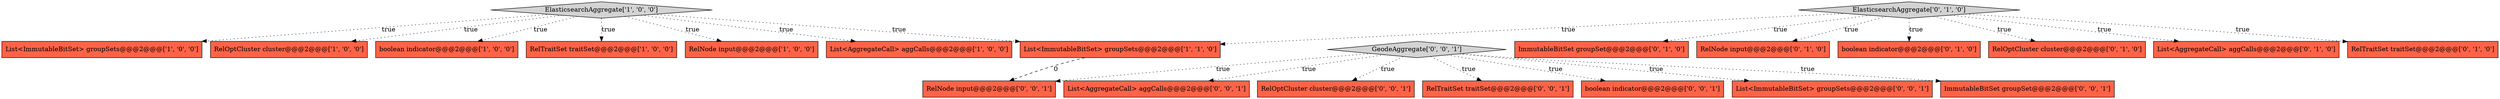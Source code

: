 digraph {
0 [style = filled, label = "List<ImmutableBitSet> groupSets@@@2@@@['1', '0', '0']", fillcolor = tomato, shape = box image = "AAA0AAABBB1BBB"];
5 [style = filled, label = "RelOptCluster cluster@@@2@@@['1', '0', '0']", fillcolor = tomato, shape = box image = "AAA0AAABBB1BBB"];
10 [style = filled, label = "ImmutableBitSet groupSet@@@2@@@['0', '1', '0']", fillcolor = tomato, shape = box image = "AAA0AAABBB2BBB"];
14 [style = filled, label = "RelNode input@@@2@@@['0', '1', '0']", fillcolor = tomato, shape = box image = "AAA0AAABBB2BBB"];
6 [style = filled, label = "boolean indicator@@@2@@@['1', '0', '0']", fillcolor = tomato, shape = box image = "AAA0AAABBB1BBB"];
11 [style = filled, label = "boolean indicator@@@2@@@['0', '1', '0']", fillcolor = tomato, shape = box image = "AAA0AAABBB2BBB"];
21 [style = filled, label = "ImmutableBitSet groupSet@@@2@@@['0', '0', '1']", fillcolor = tomato, shape = box image = "AAA0AAABBB3BBB"];
1 [style = filled, label = "RelTraitSet traitSet@@@2@@@['1', '0', '0']", fillcolor = tomato, shape = box image = "AAA0AAABBB1BBB"];
4 [style = filled, label = "ElasticsearchAggregate['1', '0', '0']", fillcolor = lightgray, shape = diamond image = "AAA0AAABBB1BBB"];
9 [style = filled, label = "RelOptCluster cluster@@@2@@@['0', '1', '0']", fillcolor = tomato, shape = box image = "AAA0AAABBB2BBB"];
17 [style = filled, label = "List<AggregateCall> aggCalls@@@2@@@['0', '0', '1']", fillcolor = tomato, shape = box image = "AAA0AAABBB3BBB"];
12 [style = filled, label = "List<AggregateCall> aggCalls@@@2@@@['0', '1', '0']", fillcolor = tomato, shape = box image = "AAA0AAABBB2BBB"];
2 [style = filled, label = "RelNode input@@@2@@@['1', '0', '0']", fillcolor = tomato, shape = box image = "AAA0AAABBB1BBB"];
15 [style = filled, label = "RelOptCluster cluster@@@2@@@['0', '0', '1']", fillcolor = tomato, shape = box image = "AAA0AAABBB3BBB"];
20 [style = filled, label = "GeodeAggregate['0', '0', '1']", fillcolor = lightgray, shape = diamond image = "AAA0AAABBB3BBB"];
7 [style = filled, label = "List<ImmutableBitSet> groupSets@@@2@@@['1', '1', '0']", fillcolor = tomato, shape = box image = "AAA0AAABBB1BBB"];
8 [style = filled, label = "RelTraitSet traitSet@@@2@@@['0', '1', '0']", fillcolor = tomato, shape = box image = "AAA0AAABBB2BBB"];
13 [style = filled, label = "ElasticsearchAggregate['0', '1', '0']", fillcolor = lightgray, shape = diamond image = "AAA0AAABBB2BBB"];
22 [style = filled, label = "RelNode input@@@2@@@['0', '0', '1']", fillcolor = tomato, shape = box image = "AAA0AAABBB3BBB"];
18 [style = filled, label = "RelTraitSet traitSet@@@2@@@['0', '0', '1']", fillcolor = tomato, shape = box image = "AAA0AAABBB3BBB"];
3 [style = filled, label = "List<AggregateCall> aggCalls@@@2@@@['1', '0', '0']", fillcolor = tomato, shape = box image = "AAA0AAABBB1BBB"];
19 [style = filled, label = "boolean indicator@@@2@@@['0', '0', '1']", fillcolor = tomato, shape = box image = "AAA0AAABBB3BBB"];
16 [style = filled, label = "List<ImmutableBitSet> groupSets@@@2@@@['0', '0', '1']", fillcolor = tomato, shape = box image = "AAA0AAABBB3BBB"];
4->3 [style = dotted, label="true"];
20->21 [style = dotted, label="true"];
20->18 [style = dotted, label="true"];
4->7 [style = dotted, label="true"];
13->11 [style = dotted, label="true"];
20->17 [style = dotted, label="true"];
13->10 [style = dotted, label="true"];
13->8 [style = dotted, label="true"];
4->1 [style = dotted, label="true"];
13->9 [style = dotted, label="true"];
4->0 [style = dotted, label="true"];
20->16 [style = dotted, label="true"];
20->15 [style = dotted, label="true"];
7->22 [style = dashed, label="0"];
20->22 [style = dotted, label="true"];
4->5 [style = dotted, label="true"];
20->19 [style = dotted, label="true"];
4->6 [style = dotted, label="true"];
13->12 [style = dotted, label="true"];
13->14 [style = dotted, label="true"];
13->7 [style = dotted, label="true"];
4->2 [style = dotted, label="true"];
}
